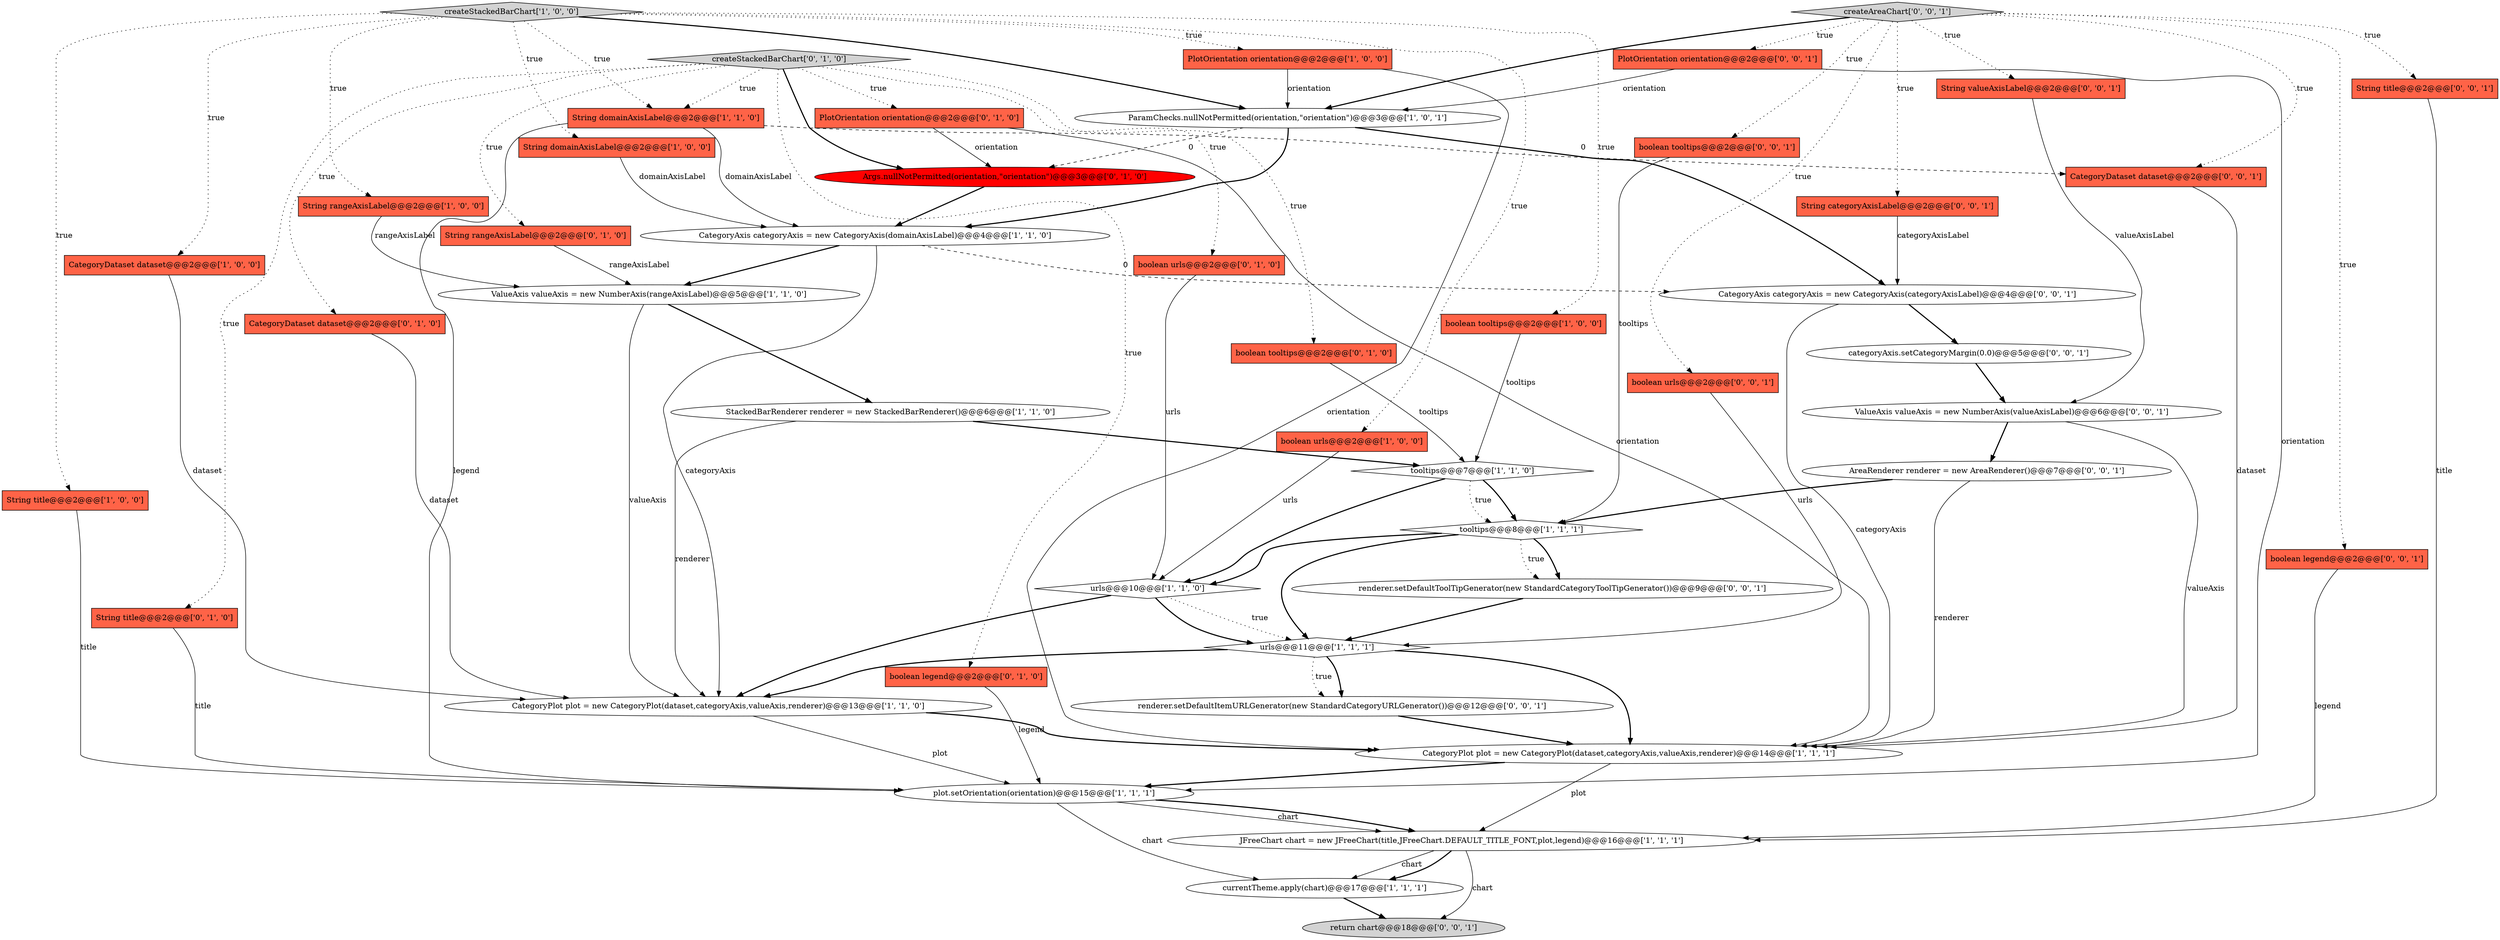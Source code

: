 digraph {
29 [style = filled, label = "String rangeAxisLabel@@@2@@@['0', '1', '0']", fillcolor = tomato, shape = box image = "AAA0AAABBB2BBB"];
6 [style = filled, label = "ParamChecks.nullNotPermitted(orientation,\"orientation\")@@@3@@@['1', '0', '1']", fillcolor = white, shape = ellipse image = "AAA0AAABBB1BBB"];
43 [style = filled, label = "CategoryDataset dataset@@@2@@@['0', '0', '1']", fillcolor = tomato, shape = box image = "AAA0AAABBB3BBB"];
0 [style = filled, label = "String rangeAxisLabel@@@2@@@['1', '0', '0']", fillcolor = tomato, shape = box image = "AAA0AAABBB1BBB"];
37 [style = filled, label = "CategoryAxis categoryAxis = new CategoryAxis(categoryAxisLabel)@@@4@@@['0', '0', '1']", fillcolor = white, shape = ellipse image = "AAA0AAABBB3BBB"];
41 [style = filled, label = "renderer.setDefaultToolTipGenerator(new StandardCategoryToolTipGenerator())@@@9@@@['0', '0', '1']", fillcolor = white, shape = ellipse image = "AAA0AAABBB3BBB"];
31 [style = filled, label = "String title@@@2@@@['0', '0', '1']", fillcolor = tomato, shape = box image = "AAA0AAABBB3BBB"];
46 [style = filled, label = "renderer.setDefaultItemURLGenerator(new StandardCategoryURLGenerator())@@@12@@@['0', '0', '1']", fillcolor = white, shape = ellipse image = "AAA0AAABBB3BBB"];
22 [style = filled, label = "String title@@@2@@@['0', '1', '0']", fillcolor = tomato, shape = box image = "AAA0AAABBB2BBB"];
24 [style = filled, label = "boolean legend@@@2@@@['0', '1', '0']", fillcolor = tomato, shape = box image = "AAA0AAABBB2BBB"];
12 [style = filled, label = "plot.setOrientation(orientation)@@@15@@@['1', '1', '1']", fillcolor = white, shape = ellipse image = "AAA0AAABBB1BBB"];
39 [style = filled, label = "String categoryAxisLabel@@@2@@@['0', '0', '1']", fillcolor = tomato, shape = box image = "AAA0AAABBB3BBB"];
4 [style = filled, label = "PlotOrientation orientation@@@2@@@['1', '0', '0']", fillcolor = tomato, shape = box image = "AAA0AAABBB1BBB"];
11 [style = filled, label = "tooltips@@@7@@@['1', '1', '0']", fillcolor = white, shape = diamond image = "AAA0AAABBB1BBB"];
16 [style = filled, label = "CategoryDataset dataset@@@2@@@['1', '0', '0']", fillcolor = tomato, shape = box image = "AAA0AAABBB1BBB"];
40 [style = filled, label = "boolean urls@@@2@@@['0', '0', '1']", fillcolor = tomato, shape = box image = "AAA0AAABBB3BBB"];
10 [style = filled, label = "CategoryAxis categoryAxis = new CategoryAxis(domainAxisLabel)@@@4@@@['1', '1', '0']", fillcolor = white, shape = ellipse image = "AAA0AAABBB1BBB"];
21 [style = filled, label = "createStackedBarChart['1', '0', '0']", fillcolor = lightgray, shape = diamond image = "AAA0AAABBB1BBB"];
45 [style = filled, label = "AreaRenderer renderer = new AreaRenderer()@@@7@@@['0', '0', '1']", fillcolor = white, shape = ellipse image = "AAA0AAABBB3BBB"];
35 [style = filled, label = "return chart@@@18@@@['0', '0', '1']", fillcolor = lightgray, shape = ellipse image = "AAA0AAABBB3BBB"];
36 [style = filled, label = "boolean legend@@@2@@@['0', '0', '1']", fillcolor = tomato, shape = box image = "AAA0AAABBB3BBB"];
20 [style = filled, label = "String domainAxisLabel@@@2@@@['1', '1', '0']", fillcolor = tomato, shape = box image = "AAA0AAABBB1BBB"];
42 [style = filled, label = "createAreaChart['0', '0', '1']", fillcolor = lightgray, shape = diamond image = "AAA0AAABBB3BBB"];
1 [style = filled, label = "urls@@@11@@@['1', '1', '1']", fillcolor = white, shape = diamond image = "AAA0AAABBB1BBB"];
23 [style = filled, label = "createStackedBarChart['0', '1', '0']", fillcolor = lightgray, shape = diamond image = "AAA0AAABBB2BBB"];
13 [style = filled, label = "String domainAxisLabel@@@2@@@['1', '0', '0']", fillcolor = tomato, shape = box image = "AAA0AAABBB1BBB"];
26 [style = filled, label = "Args.nullNotPermitted(orientation,\"orientation\")@@@3@@@['0', '1', '0']", fillcolor = red, shape = ellipse image = "AAA1AAABBB2BBB"];
5 [style = filled, label = "boolean tooltips@@@2@@@['1', '0', '0']", fillcolor = tomato, shape = box image = "AAA0AAABBB1BBB"];
2 [style = filled, label = "CategoryPlot plot = new CategoryPlot(dataset,categoryAxis,valueAxis,renderer)@@@13@@@['1', '1', '0']", fillcolor = white, shape = ellipse image = "AAA0AAABBB1BBB"];
14 [style = filled, label = "tooltips@@@8@@@['1', '1', '1']", fillcolor = white, shape = diamond image = "AAA0AAABBB1BBB"];
33 [style = filled, label = "ValueAxis valueAxis = new NumberAxis(valueAxisLabel)@@@6@@@['0', '0', '1']", fillcolor = white, shape = ellipse image = "AAA0AAABBB3BBB"];
27 [style = filled, label = "boolean urls@@@2@@@['0', '1', '0']", fillcolor = tomato, shape = box image = "AAA0AAABBB2BBB"];
34 [style = filled, label = "PlotOrientation orientation@@@2@@@['0', '0', '1']", fillcolor = tomato, shape = box image = "AAA0AAABBB3BBB"];
15 [style = filled, label = "boolean urls@@@2@@@['1', '0', '0']", fillcolor = tomato, shape = box image = "AAA0AAABBB1BBB"];
32 [style = filled, label = "boolean tooltips@@@2@@@['0', '0', '1']", fillcolor = tomato, shape = box image = "AAA0AAABBB3BBB"];
19 [style = filled, label = "StackedBarRenderer renderer = new StackedBarRenderer()@@@6@@@['1', '1', '0']", fillcolor = white, shape = ellipse image = "AAA0AAABBB1BBB"];
28 [style = filled, label = "PlotOrientation orientation@@@2@@@['0', '1', '0']", fillcolor = tomato, shape = box image = "AAA0AAABBB2BBB"];
7 [style = filled, label = "CategoryPlot plot = new CategoryPlot(dataset,categoryAxis,valueAxis,renderer)@@@14@@@['1', '1', '1']", fillcolor = white, shape = ellipse image = "AAA0AAABBB1BBB"];
44 [style = filled, label = "categoryAxis.setCategoryMargin(0.0)@@@5@@@['0', '0', '1']", fillcolor = white, shape = ellipse image = "AAA0AAABBB3BBB"];
25 [style = filled, label = "CategoryDataset dataset@@@2@@@['0', '1', '0']", fillcolor = tomato, shape = box image = "AAA0AAABBB2BBB"];
38 [style = filled, label = "String valueAxisLabel@@@2@@@['0', '0', '1']", fillcolor = tomato, shape = box image = "AAA0AAABBB3BBB"];
17 [style = filled, label = "urls@@@10@@@['1', '1', '0']", fillcolor = white, shape = diamond image = "AAA0AAABBB1BBB"];
30 [style = filled, label = "boolean tooltips@@@2@@@['0', '1', '0']", fillcolor = tomato, shape = box image = "AAA0AAABBB2BBB"];
8 [style = filled, label = "ValueAxis valueAxis = new NumberAxis(rangeAxisLabel)@@@5@@@['1', '1', '0']", fillcolor = white, shape = ellipse image = "AAA0AAABBB1BBB"];
18 [style = filled, label = "String title@@@2@@@['1', '0', '0']", fillcolor = tomato, shape = box image = "AAA0AAABBB1BBB"];
3 [style = filled, label = "JFreeChart chart = new JFreeChart(title,JFreeChart.DEFAULT_TITLE_FONT,plot,legend)@@@16@@@['1', '1', '1']", fillcolor = white, shape = ellipse image = "AAA0AAABBB1BBB"];
9 [style = filled, label = "currentTheme.apply(chart)@@@17@@@['1', '1', '1']", fillcolor = white, shape = ellipse image = "AAA0AAABBB1BBB"];
22->12 [style = solid, label="title"];
34->12 [style = solid, label="orientation"];
45->7 [style = solid, label="renderer"];
15->17 [style = solid, label="urls"];
21->15 [style = dotted, label="true"];
23->22 [style = dotted, label="true"];
11->14 [style = bold, label=""];
26->10 [style = bold, label=""];
21->18 [style = dotted, label="true"];
17->1 [style = dotted, label="true"];
28->7 [style = solid, label="orientation"];
14->17 [style = bold, label=""];
19->11 [style = bold, label=""];
29->8 [style = solid, label="rangeAxisLabel"];
43->7 [style = solid, label="dataset"];
9->35 [style = bold, label=""];
14->41 [style = dotted, label="true"];
1->46 [style = bold, label=""];
25->2 [style = solid, label="dataset"];
28->26 [style = solid, label="orientation"];
10->8 [style = bold, label=""];
27->17 [style = solid, label="urls"];
6->26 [style = dashed, label="0"];
46->7 [style = bold, label=""];
18->12 [style = solid, label="title"];
42->38 [style = dotted, label="true"];
4->7 [style = solid, label="orientation"];
33->45 [style = bold, label=""];
23->29 [style = dotted, label="true"];
40->1 [style = solid, label="urls"];
42->32 [style = dotted, label="true"];
21->5 [style = dotted, label="true"];
0->8 [style = solid, label="rangeAxisLabel"];
21->20 [style = dotted, label="true"];
24->12 [style = solid, label="legend"];
12->3 [style = solid, label="chart"];
21->0 [style = dotted, label="true"];
7->3 [style = solid, label="plot"];
11->14 [style = dotted, label="true"];
42->36 [style = dotted, label="true"];
2->12 [style = solid, label="plot"];
20->10 [style = solid, label="domainAxisLabel"];
45->14 [style = bold, label=""];
17->2 [style = bold, label=""];
42->43 [style = dotted, label="true"];
3->35 [style = solid, label="chart"];
23->27 [style = dotted, label="true"];
37->7 [style = solid, label="categoryAxis"];
11->17 [style = bold, label=""];
21->13 [style = dotted, label="true"];
21->16 [style = dotted, label="true"];
23->24 [style = dotted, label="true"];
3->9 [style = solid, label="chart"];
42->39 [style = dotted, label="true"];
39->37 [style = solid, label="categoryAxisLabel"];
17->1 [style = bold, label=""];
23->28 [style = dotted, label="true"];
44->33 [style = bold, label=""];
32->14 [style = solid, label="tooltips"];
34->6 [style = solid, label="orientation"];
42->40 [style = dotted, label="true"];
1->7 [style = bold, label=""];
12->9 [style = solid, label="chart"];
5->11 [style = solid, label="tooltips"];
1->46 [style = dotted, label="true"];
36->3 [style = solid, label="legend"];
6->37 [style = bold, label=""];
3->9 [style = bold, label=""];
23->20 [style = dotted, label="true"];
6->10 [style = bold, label=""];
37->44 [style = bold, label=""];
13->10 [style = solid, label="domainAxisLabel"];
1->2 [style = bold, label=""];
12->3 [style = bold, label=""];
4->6 [style = solid, label="orientation"];
33->7 [style = solid, label="valueAxis"];
20->43 [style = dashed, label="0"];
42->34 [style = dotted, label="true"];
14->41 [style = bold, label=""];
10->2 [style = solid, label="categoryAxis"];
23->25 [style = dotted, label="true"];
21->6 [style = bold, label=""];
7->12 [style = bold, label=""];
8->19 [style = bold, label=""];
20->12 [style = solid, label="legend"];
23->26 [style = bold, label=""];
23->30 [style = dotted, label="true"];
42->31 [style = dotted, label="true"];
41->1 [style = bold, label=""];
21->4 [style = dotted, label="true"];
14->1 [style = bold, label=""];
31->3 [style = solid, label="title"];
42->6 [style = bold, label=""];
19->2 [style = solid, label="renderer"];
30->11 [style = solid, label="tooltips"];
10->37 [style = dashed, label="0"];
2->7 [style = bold, label=""];
8->2 [style = solid, label="valueAxis"];
16->2 [style = solid, label="dataset"];
38->33 [style = solid, label="valueAxisLabel"];
}
